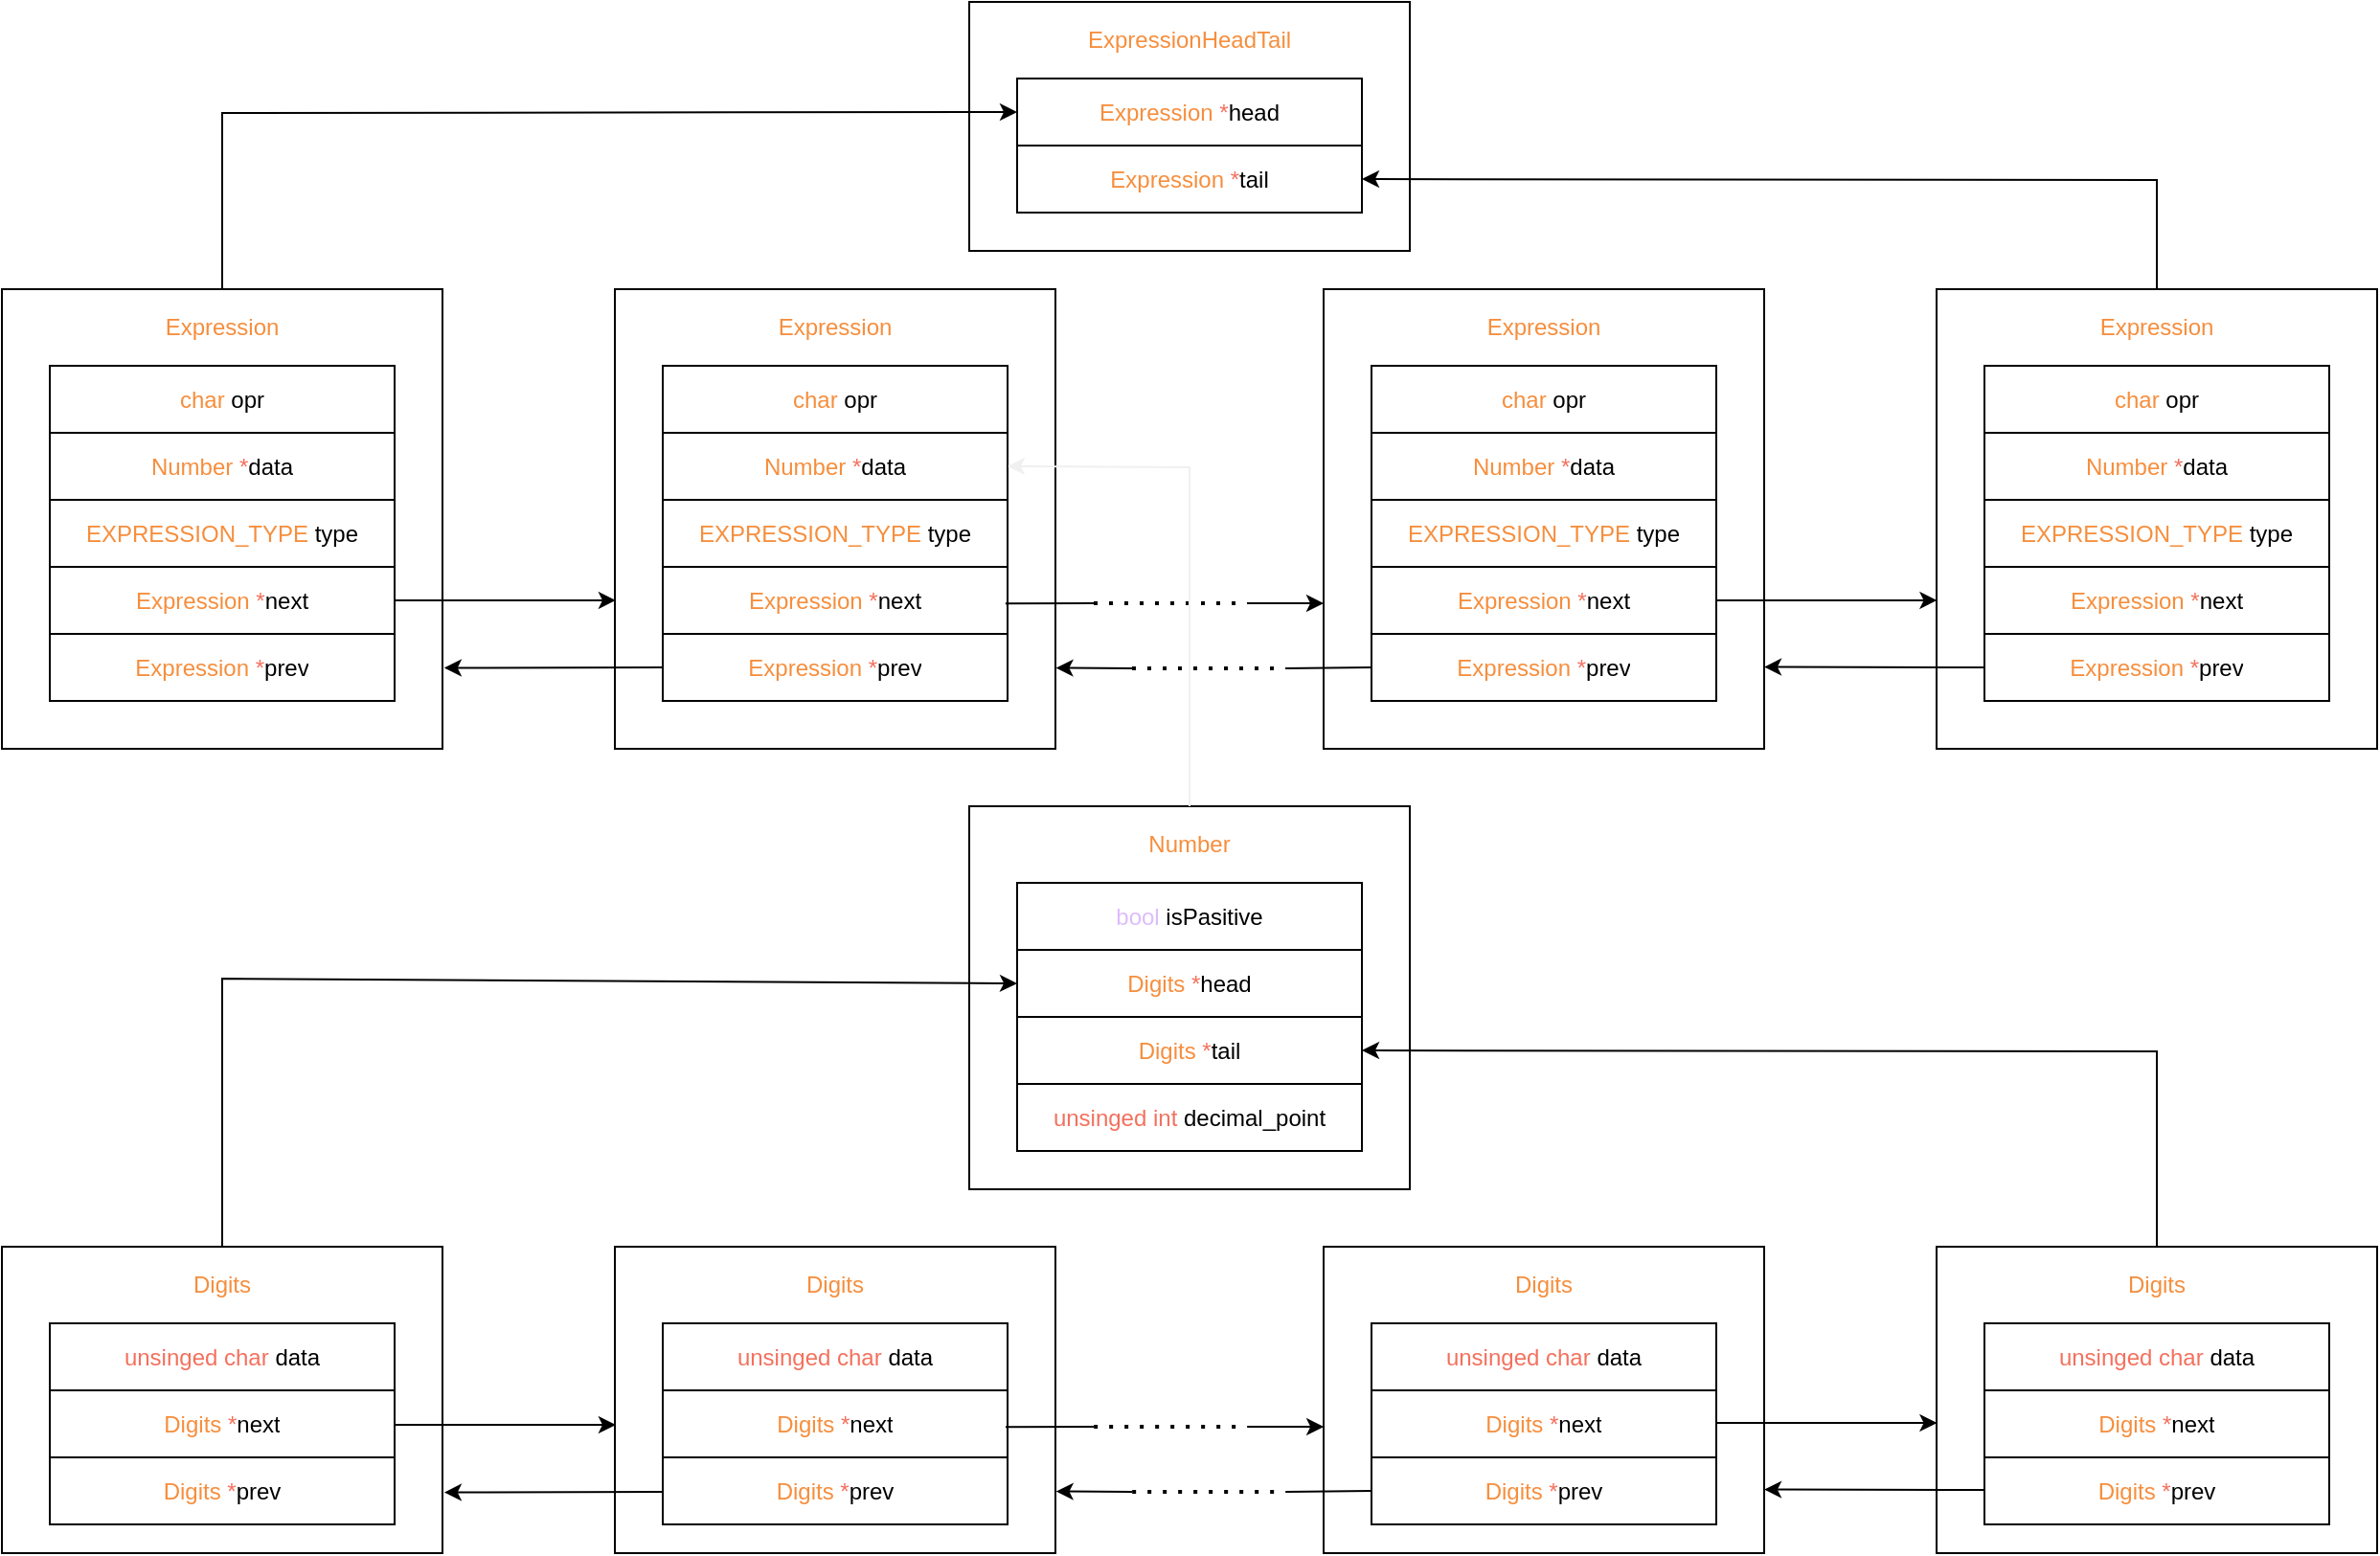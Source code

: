 <mxfile>
    <diagram id="qFzwmWtZi2TqSin0rDPX" name="Page-1">
        <mxGraphModel dx="1638" dy="3586" grid="1" gridSize="10" guides="1" tooltips="1" connect="1" arrows="1" fold="1" page="1" pageScale="1" pageWidth="1600" pageHeight="900" math="0" shadow="0">
            <root>
                <mxCell id="0"/>
                <mxCell id="1" parent="0"/>
                <mxCell id="37" value="" style="group" vertex="1" connectable="0" parent="1">
                    <mxGeometry x="685" y="-1760" width="230" height="130" as="geometry"/>
                </mxCell>
                <mxCell id="2" value="" style="rounded=0;whiteSpace=wrap;html=1;" parent="37" vertex="1">
                    <mxGeometry width="230" height="130" as="geometry"/>
                </mxCell>
                <mxCell id="3" value="&lt;font color=&quot;#f68e3d&quot;&gt;ExpressionHeadTail&lt;/font&gt;" style="text;html=1;strokeColor=none;fillColor=none;align=center;verticalAlign=middle;whiteSpace=wrap;rounded=0;" vertex="1" parent="37">
                    <mxGeometry x="95" y="10" width="40" height="20" as="geometry"/>
                </mxCell>
                <mxCell id="6" value="" style="shape=table;html=1;whiteSpace=wrap;startSize=0;container=1;collapsible=0;childLayout=tableLayout;" vertex="1" parent="37">
                    <mxGeometry x="25" y="40" width="180" height="70" as="geometry"/>
                </mxCell>
                <mxCell id="7" value="" style="shape=partialRectangle;html=1;whiteSpace=wrap;collapsible=0;dropTarget=0;pointerEvents=0;fillColor=none;top=0;left=0;bottom=0;right=0;points=[[0,0.5],[1,0.5]];portConstraint=eastwest;" vertex="1" parent="6">
                    <mxGeometry width="180" height="35" as="geometry"/>
                </mxCell>
                <mxCell id="8" value="&lt;font color=&quot;#f68e3d&quot;&gt;Expression &lt;/font&gt;&lt;font color=&quot;#f4705d&quot;&gt;*&lt;/font&gt;head" style="shape=partialRectangle;html=1;whiteSpace=wrap;connectable=0;fillColor=none;top=0;left=0;bottom=0;right=0;overflow=hidden;pointerEvents=1;" vertex="1" parent="7">
                    <mxGeometry width="180" height="35" as="geometry"/>
                </mxCell>
                <mxCell id="11" value="" style="shape=partialRectangle;html=1;whiteSpace=wrap;collapsible=0;dropTarget=0;pointerEvents=0;fillColor=none;top=0;left=0;bottom=0;right=0;points=[[0,0.5],[1,0.5]];portConstraint=eastwest;" vertex="1" parent="6">
                    <mxGeometry y="35" width="180" height="35" as="geometry"/>
                </mxCell>
                <mxCell id="12" value="&lt;font color=&quot;#f68e3d&quot;&gt;Expression &lt;/font&gt;&lt;font color=&quot;#f4705d&quot;&gt;*&lt;/font&gt;tail" style="shape=partialRectangle;html=1;whiteSpace=wrap;connectable=0;fillColor=none;top=0;left=0;bottom=0;right=0;overflow=hidden;pointerEvents=1;" vertex="1" parent="11">
                    <mxGeometry width="180" height="35" as="geometry"/>
                </mxCell>
                <mxCell id="38" value="" style="group" vertex="1" connectable="0" parent="1">
                    <mxGeometry x="500" y="-1610" width="230" height="240" as="geometry"/>
                </mxCell>
                <mxCell id="23" value="" style="rounded=0;whiteSpace=wrap;html=1;" vertex="1" parent="38">
                    <mxGeometry width="230" height="240" as="geometry"/>
                </mxCell>
                <mxCell id="24" value="&lt;font color=&quot;#f68e3d&quot;&gt;Expression&lt;/font&gt;" style="text;html=1;strokeColor=none;fillColor=none;align=center;verticalAlign=middle;whiteSpace=wrap;rounded=0;" vertex="1" parent="38">
                    <mxGeometry x="95" y="10" width="40" height="20" as="geometry"/>
                </mxCell>
                <mxCell id="25" value="" style="shape=table;html=1;whiteSpace=wrap;startSize=0;container=1;collapsible=0;childLayout=tableLayout;" vertex="1" parent="38">
                    <mxGeometry x="25" y="40" width="180" height="175" as="geometry"/>
                </mxCell>
                <mxCell id="26" value="" style="shape=partialRectangle;html=1;whiteSpace=wrap;collapsible=0;dropTarget=0;pointerEvents=0;fillColor=none;top=0;left=0;bottom=0;right=0;points=[[0,0.5],[1,0.5]];portConstraint=eastwest;" vertex="1" parent="25">
                    <mxGeometry width="180" height="35" as="geometry"/>
                </mxCell>
                <mxCell id="27" value="&lt;font color=&quot;#f68e3d&quot;&gt;char&amp;nbsp;&lt;/font&gt;opr" style="shape=partialRectangle;html=1;whiteSpace=wrap;connectable=0;fillColor=none;top=0;left=0;bottom=0;right=0;overflow=hidden;pointerEvents=1;" vertex="1" parent="26">
                    <mxGeometry width="180" height="35" as="geometry"/>
                </mxCell>
                <mxCell id="28" value="" style="shape=partialRectangle;html=1;whiteSpace=wrap;collapsible=0;dropTarget=0;pointerEvents=0;fillColor=none;top=0;left=0;bottom=0;right=0;points=[[0,0.5],[1,0.5]];portConstraint=eastwest;" vertex="1" parent="25">
                    <mxGeometry y="35" width="180" height="35" as="geometry"/>
                </mxCell>
                <mxCell id="29" value="&lt;font color=&quot;#f68e3d&quot;&gt;Number&amp;nbsp;&lt;/font&gt;&lt;font color=&quot;#f4705d&quot;&gt;*&lt;/font&gt;data" style="shape=partialRectangle;html=1;whiteSpace=wrap;connectable=0;fillColor=none;top=0;left=0;bottom=0;right=0;overflow=hidden;pointerEvents=1;" vertex="1" parent="28">
                    <mxGeometry width="180" height="35" as="geometry"/>
                </mxCell>
                <mxCell id="30" style="shape=partialRectangle;html=1;whiteSpace=wrap;collapsible=0;dropTarget=0;pointerEvents=0;fillColor=none;top=0;left=0;bottom=0;right=0;points=[[0,0.5],[1,0.5]];portConstraint=eastwest;" vertex="1" parent="25">
                    <mxGeometry y="70" width="180" height="35" as="geometry"/>
                </mxCell>
                <mxCell id="31" value="&lt;font color=&quot;#f68e3d&quot;&gt;EXPRESSION_TYPE&amp;nbsp;&lt;/font&gt;&lt;span&gt;type&lt;/span&gt;" style="shape=partialRectangle;html=1;whiteSpace=wrap;connectable=0;fillColor=none;top=0;left=0;bottom=0;right=0;overflow=hidden;pointerEvents=1;" vertex="1" parent="30">
                    <mxGeometry width="180" height="35" as="geometry"/>
                </mxCell>
                <mxCell id="32" style="shape=partialRectangle;html=1;whiteSpace=wrap;collapsible=0;dropTarget=0;pointerEvents=0;fillColor=none;top=0;left=0;bottom=0;right=0;points=[[0,0.5],[1,0.5]];portConstraint=eastwest;" vertex="1" parent="25">
                    <mxGeometry y="105" width="180" height="35" as="geometry"/>
                </mxCell>
                <mxCell id="33" value="&lt;span style=&quot;color: rgb(246 , 142 , 61)&quot;&gt;Expression&amp;nbsp;&lt;/span&gt;&lt;font color=&quot;#f4705d&quot;&gt;*&lt;/font&gt;next" style="shape=partialRectangle;html=1;whiteSpace=wrap;connectable=0;fillColor=none;top=0;left=0;bottom=0;right=0;overflow=hidden;pointerEvents=1;" vertex="1" parent="32">
                    <mxGeometry width="180" height="35" as="geometry"/>
                </mxCell>
                <mxCell id="34" style="shape=partialRectangle;html=1;whiteSpace=wrap;collapsible=0;dropTarget=0;pointerEvents=0;fillColor=none;top=0;left=0;bottom=0;right=0;points=[[0,0.5],[1,0.5]];portConstraint=eastwest;" vertex="1" parent="25">
                    <mxGeometry y="140" width="180" height="35" as="geometry"/>
                </mxCell>
                <mxCell id="35" value="&lt;font color=&quot;#f68e3d&quot;&gt;Expression&amp;nbsp;&lt;/font&gt;&lt;font color=&quot;#f4705d&quot;&gt;*&lt;/font&gt;&lt;span&gt;prev&lt;/span&gt;" style="shape=partialRectangle;html=1;whiteSpace=wrap;connectable=0;fillColor=none;top=0;left=0;bottom=0;right=0;overflow=hidden;pointerEvents=1;" vertex="1" parent="34">
                    <mxGeometry width="180" height="35" as="geometry"/>
                </mxCell>
                <mxCell id="39" value="" style="group" vertex="1" connectable="0" parent="1">
                    <mxGeometry x="180" y="-1610" width="230" height="240" as="geometry"/>
                </mxCell>
                <mxCell id="40" value="" style="rounded=0;whiteSpace=wrap;html=1;" vertex="1" parent="39">
                    <mxGeometry width="230" height="240" as="geometry"/>
                </mxCell>
                <mxCell id="41" value="&lt;font color=&quot;#f68e3d&quot;&gt;Expression&lt;/font&gt;" style="text;html=1;strokeColor=none;fillColor=none;align=center;verticalAlign=middle;whiteSpace=wrap;rounded=0;" vertex="1" parent="39">
                    <mxGeometry x="95" y="10" width="40" height="20" as="geometry"/>
                </mxCell>
                <mxCell id="42" value="" style="shape=table;html=1;whiteSpace=wrap;startSize=0;container=1;collapsible=0;childLayout=tableLayout;" vertex="1" parent="39">
                    <mxGeometry x="25" y="40" width="180" height="175" as="geometry"/>
                </mxCell>
                <mxCell id="43" value="" style="shape=partialRectangle;html=1;whiteSpace=wrap;collapsible=0;dropTarget=0;pointerEvents=0;fillColor=none;top=0;left=0;bottom=0;right=0;points=[[0,0.5],[1,0.5]];portConstraint=eastwest;" vertex="1" parent="42">
                    <mxGeometry width="180" height="35" as="geometry"/>
                </mxCell>
                <mxCell id="44" value="&lt;font color=&quot;#f68e3d&quot;&gt;char&amp;nbsp;&lt;/font&gt;opr" style="shape=partialRectangle;html=1;whiteSpace=wrap;connectable=0;fillColor=none;top=0;left=0;bottom=0;right=0;overflow=hidden;pointerEvents=1;" vertex="1" parent="43">
                    <mxGeometry width="180" height="35" as="geometry"/>
                </mxCell>
                <mxCell id="45" value="" style="shape=partialRectangle;html=1;whiteSpace=wrap;collapsible=0;dropTarget=0;pointerEvents=0;fillColor=none;top=0;left=0;bottom=0;right=0;points=[[0,0.5],[1,0.5]];portConstraint=eastwest;" vertex="1" parent="42">
                    <mxGeometry y="35" width="180" height="35" as="geometry"/>
                </mxCell>
                <mxCell id="46" value="&lt;font color=&quot;#f68e3d&quot;&gt;Number&amp;nbsp;&lt;/font&gt;&lt;font color=&quot;#f4705d&quot;&gt;*&lt;/font&gt;data" style="shape=partialRectangle;html=1;whiteSpace=wrap;connectable=0;fillColor=none;top=0;left=0;bottom=0;right=0;overflow=hidden;pointerEvents=1;" vertex="1" parent="45">
                    <mxGeometry width="180" height="35" as="geometry"/>
                </mxCell>
                <mxCell id="47" style="shape=partialRectangle;html=1;whiteSpace=wrap;collapsible=0;dropTarget=0;pointerEvents=0;fillColor=none;top=0;left=0;bottom=0;right=0;points=[[0,0.5],[1,0.5]];portConstraint=eastwest;" vertex="1" parent="42">
                    <mxGeometry y="70" width="180" height="35" as="geometry"/>
                </mxCell>
                <mxCell id="48" value="&lt;font color=&quot;#f68e3d&quot;&gt;EXPRESSION_TYPE&amp;nbsp;&lt;/font&gt;&lt;span&gt;type&lt;/span&gt;" style="shape=partialRectangle;html=1;whiteSpace=wrap;connectable=0;fillColor=none;top=0;left=0;bottom=0;right=0;overflow=hidden;pointerEvents=1;" vertex="1" parent="47">
                    <mxGeometry width="180" height="35" as="geometry"/>
                </mxCell>
                <mxCell id="49" style="shape=partialRectangle;html=1;whiteSpace=wrap;collapsible=0;dropTarget=0;pointerEvents=0;fillColor=none;top=0;left=0;bottom=0;right=0;points=[[0,0.5],[1,0.5]];portConstraint=eastwest;" vertex="1" parent="42">
                    <mxGeometry y="105" width="180" height="35" as="geometry"/>
                </mxCell>
                <mxCell id="50" value="&lt;span style=&quot;color: rgb(246 , 142 , 61)&quot;&gt;Expression&amp;nbsp;&lt;/span&gt;&lt;font color=&quot;#f4705d&quot;&gt;*&lt;/font&gt;next" style="shape=partialRectangle;html=1;whiteSpace=wrap;connectable=0;fillColor=none;top=0;left=0;bottom=0;right=0;overflow=hidden;pointerEvents=1;" vertex="1" parent="49">
                    <mxGeometry width="180" height="35" as="geometry"/>
                </mxCell>
                <mxCell id="51" style="shape=partialRectangle;html=1;whiteSpace=wrap;collapsible=0;dropTarget=0;pointerEvents=0;fillColor=none;top=0;left=0;bottom=0;right=0;points=[[0,0.5],[1,0.5]];portConstraint=eastwest;" vertex="1" parent="42">
                    <mxGeometry y="140" width="180" height="35" as="geometry"/>
                </mxCell>
                <mxCell id="52" value="&lt;font color=&quot;#f68e3d&quot;&gt;Expression&amp;nbsp;&lt;/font&gt;&lt;font color=&quot;#f4705d&quot;&gt;*&lt;/font&gt;&lt;span&gt;prev&lt;/span&gt;" style="shape=partialRectangle;html=1;whiteSpace=wrap;connectable=0;fillColor=none;top=0;left=0;bottom=0;right=0;overflow=hidden;pointerEvents=1;" vertex="1" parent="51">
                    <mxGeometry width="180" height="35" as="geometry"/>
                </mxCell>
                <mxCell id="81" value="" style="group" vertex="1" connectable="0" parent="1">
                    <mxGeometry x="1190" y="-1610" width="230" height="240" as="geometry"/>
                </mxCell>
                <mxCell id="82" value="" style="rounded=0;whiteSpace=wrap;html=1;" vertex="1" parent="81">
                    <mxGeometry width="230" height="240" as="geometry"/>
                </mxCell>
                <mxCell id="83" value="&lt;font color=&quot;#f68e3d&quot;&gt;Expression&lt;/font&gt;" style="text;html=1;strokeColor=none;fillColor=none;align=center;verticalAlign=middle;whiteSpace=wrap;rounded=0;" vertex="1" parent="81">
                    <mxGeometry x="95" y="10" width="40" height="20" as="geometry"/>
                </mxCell>
                <mxCell id="84" value="" style="shape=table;html=1;whiteSpace=wrap;startSize=0;container=1;collapsible=0;childLayout=tableLayout;" vertex="1" parent="81">
                    <mxGeometry x="25" y="40" width="180" height="175" as="geometry"/>
                </mxCell>
                <mxCell id="85" value="" style="shape=partialRectangle;html=1;whiteSpace=wrap;collapsible=0;dropTarget=0;pointerEvents=0;fillColor=none;top=0;left=0;bottom=0;right=0;points=[[0,0.5],[1,0.5]];portConstraint=eastwest;" vertex="1" parent="84">
                    <mxGeometry width="180" height="35" as="geometry"/>
                </mxCell>
                <mxCell id="86" value="&lt;font color=&quot;#f68e3d&quot;&gt;char&amp;nbsp;&lt;/font&gt;opr" style="shape=partialRectangle;html=1;whiteSpace=wrap;connectable=0;fillColor=none;top=0;left=0;bottom=0;right=0;overflow=hidden;pointerEvents=1;" vertex="1" parent="85">
                    <mxGeometry width="180" height="35" as="geometry"/>
                </mxCell>
                <mxCell id="87" value="" style="shape=partialRectangle;html=1;whiteSpace=wrap;collapsible=0;dropTarget=0;pointerEvents=0;fillColor=none;top=0;left=0;bottom=0;right=0;points=[[0,0.5],[1,0.5]];portConstraint=eastwest;" vertex="1" parent="84">
                    <mxGeometry y="35" width="180" height="35" as="geometry"/>
                </mxCell>
                <mxCell id="88" value="&lt;font color=&quot;#f68e3d&quot;&gt;Number&amp;nbsp;&lt;/font&gt;&lt;font color=&quot;#f4705d&quot;&gt;*&lt;/font&gt;data" style="shape=partialRectangle;html=1;whiteSpace=wrap;connectable=0;fillColor=none;top=0;left=0;bottom=0;right=0;overflow=hidden;pointerEvents=1;" vertex="1" parent="87">
                    <mxGeometry width="180" height="35" as="geometry"/>
                </mxCell>
                <mxCell id="89" style="shape=partialRectangle;html=1;whiteSpace=wrap;collapsible=0;dropTarget=0;pointerEvents=0;fillColor=none;top=0;left=0;bottom=0;right=0;points=[[0,0.5],[1,0.5]];portConstraint=eastwest;" vertex="1" parent="84">
                    <mxGeometry y="70" width="180" height="35" as="geometry"/>
                </mxCell>
                <mxCell id="90" value="&lt;font color=&quot;#f68e3d&quot;&gt;EXPRESSION_TYPE&amp;nbsp;&lt;/font&gt;&lt;span&gt;type&lt;/span&gt;" style="shape=partialRectangle;html=1;whiteSpace=wrap;connectable=0;fillColor=none;top=0;left=0;bottom=0;right=0;overflow=hidden;pointerEvents=1;" vertex="1" parent="89">
                    <mxGeometry width="180" height="35" as="geometry"/>
                </mxCell>
                <mxCell id="91" style="shape=partialRectangle;html=1;whiteSpace=wrap;collapsible=0;dropTarget=0;pointerEvents=0;fillColor=none;top=0;left=0;bottom=0;right=0;points=[[0,0.5],[1,0.5]];portConstraint=eastwest;" vertex="1" parent="84">
                    <mxGeometry y="105" width="180" height="35" as="geometry"/>
                </mxCell>
                <mxCell id="92" value="&lt;span style=&quot;color: rgb(246 , 142 , 61)&quot;&gt;Expression&amp;nbsp;&lt;/span&gt;&lt;font color=&quot;#f4705d&quot;&gt;*&lt;/font&gt;next" style="shape=partialRectangle;html=1;whiteSpace=wrap;connectable=0;fillColor=none;top=0;left=0;bottom=0;right=0;overflow=hidden;pointerEvents=1;" vertex="1" parent="91">
                    <mxGeometry width="180" height="35" as="geometry"/>
                </mxCell>
                <mxCell id="93" style="shape=partialRectangle;html=1;whiteSpace=wrap;collapsible=0;dropTarget=0;pointerEvents=0;fillColor=none;top=0;left=0;bottom=0;right=0;points=[[0,0.5],[1,0.5]];portConstraint=eastwest;" vertex="1" parent="84">
                    <mxGeometry y="140" width="180" height="35" as="geometry"/>
                </mxCell>
                <mxCell id="94" value="&lt;font color=&quot;#f68e3d&quot;&gt;Expression&amp;nbsp;&lt;/font&gt;&lt;font color=&quot;#f4705d&quot;&gt;*&lt;/font&gt;&lt;span&gt;prev&lt;/span&gt;" style="shape=partialRectangle;html=1;whiteSpace=wrap;connectable=0;fillColor=none;top=0;left=0;bottom=0;right=0;overflow=hidden;pointerEvents=1;" vertex="1" parent="93">
                    <mxGeometry width="180" height="35" as="geometry"/>
                </mxCell>
                <mxCell id="95" value="" style="group" vertex="1" connectable="0" parent="1">
                    <mxGeometry x="870" y="-1610" width="230" height="240" as="geometry"/>
                </mxCell>
                <mxCell id="96" value="" style="rounded=0;whiteSpace=wrap;html=1;" vertex="1" parent="95">
                    <mxGeometry width="230" height="240" as="geometry"/>
                </mxCell>
                <mxCell id="97" value="&lt;font color=&quot;#f68e3d&quot;&gt;Expression&lt;/font&gt;" style="text;html=1;strokeColor=none;fillColor=none;align=center;verticalAlign=middle;whiteSpace=wrap;rounded=0;" vertex="1" parent="95">
                    <mxGeometry x="95" y="10" width="40" height="20" as="geometry"/>
                </mxCell>
                <mxCell id="98" value="" style="shape=table;html=1;whiteSpace=wrap;startSize=0;container=1;collapsible=0;childLayout=tableLayout;" vertex="1" parent="95">
                    <mxGeometry x="25" y="40" width="180" height="175" as="geometry"/>
                </mxCell>
                <mxCell id="99" value="" style="shape=partialRectangle;html=1;whiteSpace=wrap;collapsible=0;dropTarget=0;pointerEvents=0;fillColor=none;top=0;left=0;bottom=0;right=0;points=[[0,0.5],[1,0.5]];portConstraint=eastwest;" vertex="1" parent="98">
                    <mxGeometry width="180" height="35" as="geometry"/>
                </mxCell>
                <mxCell id="100" value="&lt;font color=&quot;#f68e3d&quot;&gt;char&amp;nbsp;&lt;/font&gt;opr" style="shape=partialRectangle;html=1;whiteSpace=wrap;connectable=0;fillColor=none;top=0;left=0;bottom=0;right=0;overflow=hidden;pointerEvents=1;" vertex="1" parent="99">
                    <mxGeometry width="180" height="35" as="geometry"/>
                </mxCell>
                <mxCell id="101" value="" style="shape=partialRectangle;html=1;whiteSpace=wrap;collapsible=0;dropTarget=0;pointerEvents=0;fillColor=none;top=0;left=0;bottom=0;right=0;points=[[0,0.5],[1,0.5]];portConstraint=eastwest;" vertex="1" parent="98">
                    <mxGeometry y="35" width="180" height="35" as="geometry"/>
                </mxCell>
                <mxCell id="102" value="&lt;font color=&quot;#f68e3d&quot;&gt;Number&amp;nbsp;&lt;/font&gt;&lt;font color=&quot;#f4705d&quot;&gt;*&lt;/font&gt;data" style="shape=partialRectangle;html=1;whiteSpace=wrap;connectable=0;fillColor=none;top=0;left=0;bottom=0;right=0;overflow=hidden;pointerEvents=1;" vertex="1" parent="101">
                    <mxGeometry width="180" height="35" as="geometry"/>
                </mxCell>
                <mxCell id="103" style="shape=partialRectangle;html=1;whiteSpace=wrap;collapsible=0;dropTarget=0;pointerEvents=0;fillColor=none;top=0;left=0;bottom=0;right=0;points=[[0,0.5],[1,0.5]];portConstraint=eastwest;" vertex="1" parent="98">
                    <mxGeometry y="70" width="180" height="35" as="geometry"/>
                </mxCell>
                <mxCell id="104" value="&lt;font color=&quot;#f68e3d&quot;&gt;EXPRESSION_TYPE&amp;nbsp;&lt;/font&gt;&lt;span&gt;type&lt;/span&gt;" style="shape=partialRectangle;html=1;whiteSpace=wrap;connectable=0;fillColor=none;top=0;left=0;bottom=0;right=0;overflow=hidden;pointerEvents=1;" vertex="1" parent="103">
                    <mxGeometry width="180" height="35" as="geometry"/>
                </mxCell>
                <mxCell id="105" style="shape=partialRectangle;html=1;whiteSpace=wrap;collapsible=0;dropTarget=0;pointerEvents=0;fillColor=none;top=0;left=0;bottom=0;right=0;points=[[0,0.5],[1,0.5]];portConstraint=eastwest;" vertex="1" parent="98">
                    <mxGeometry y="105" width="180" height="35" as="geometry"/>
                </mxCell>
                <mxCell id="106" value="&lt;span style=&quot;color: rgb(246 , 142 , 61)&quot;&gt;Expression&amp;nbsp;&lt;/span&gt;&lt;font color=&quot;#f4705d&quot;&gt;*&lt;/font&gt;next" style="shape=partialRectangle;html=1;whiteSpace=wrap;connectable=0;fillColor=none;top=0;left=0;bottom=0;right=0;overflow=hidden;pointerEvents=1;" vertex="1" parent="105">
                    <mxGeometry width="180" height="35" as="geometry"/>
                </mxCell>
                <mxCell id="107" style="shape=partialRectangle;html=1;whiteSpace=wrap;collapsible=0;dropTarget=0;pointerEvents=0;fillColor=none;top=0;left=0;bottom=0;right=0;points=[[0,0.5],[1,0.5]];portConstraint=eastwest;" vertex="1" parent="98">
                    <mxGeometry y="140" width="180" height="35" as="geometry"/>
                </mxCell>
                <mxCell id="108" value="&lt;font color=&quot;#f68e3d&quot;&gt;Expression&amp;nbsp;&lt;/font&gt;&lt;font color=&quot;#f4705d&quot;&gt;*&lt;/font&gt;&lt;span&gt;prev&lt;/span&gt;" style="shape=partialRectangle;html=1;whiteSpace=wrap;connectable=0;fillColor=none;top=0;left=0;bottom=0;right=0;overflow=hidden;pointerEvents=1;" vertex="1" parent="107">
                    <mxGeometry width="180" height="35" as="geometry"/>
                </mxCell>
                <mxCell id="110" value="" style="endArrow=classic;html=1;exitX=1;exitY=0.5;exitDx=0;exitDy=0;entryX=0.002;entryY=0.677;entryDx=0;entryDy=0;entryPerimeter=0;" edge="1" parent="1" source="49" target="23">
                    <mxGeometry width="50" height="50" relative="1" as="geometry">
                        <mxPoint x="520" y="-1590" as="sourcePoint"/>
                        <mxPoint x="470" y="-1447" as="targetPoint"/>
                    </mxGeometry>
                </mxCell>
                <mxCell id="111" value="" style="endArrow=classic;html=1;entryX=0.002;entryY=0.677;entryDx=0;entryDy=0;entryPerimeter=0;" edge="1" parent="1">
                    <mxGeometry width="50" height="50" relative="1" as="geometry">
                        <mxPoint x="830" y="-1446" as="sourcePoint"/>
                        <mxPoint x="870" y="-1446" as="targetPoint"/>
                    </mxGeometry>
                </mxCell>
                <mxCell id="112" value="" style="endArrow=none;html=1;exitX=0.994;exitY=0.546;exitDx=0;exitDy=0;exitPerimeter=0;" edge="1" parent="1" source="32">
                    <mxGeometry width="50" height="50" relative="1" as="geometry">
                        <mxPoint x="740" y="-1410" as="sourcePoint"/>
                        <mxPoint x="750" y="-1446" as="targetPoint"/>
                    </mxGeometry>
                </mxCell>
                <mxCell id="113" value="" style="endArrow=none;dashed=1;html=1;dashPattern=1 3;strokeWidth=2;" edge="1" parent="1">
                    <mxGeometry width="50" height="50" relative="1" as="geometry">
                        <mxPoint x="750" y="-1446" as="sourcePoint"/>
                        <mxPoint x="830" y="-1446" as="targetPoint"/>
                    </mxGeometry>
                </mxCell>
                <mxCell id="114" value="" style="endArrow=classic;html=1;entryX=0.001;entryY=0.677;entryDx=0;entryDy=0;entryPerimeter=0;" edge="1" parent="1" source="105" target="82">
                    <mxGeometry width="50" height="50" relative="1" as="geometry">
                        <mxPoint x="840" y="-1436" as="sourcePoint"/>
                        <mxPoint x="880" y="-1436" as="targetPoint"/>
                    </mxGeometry>
                </mxCell>
                <mxCell id="115" value="" style="endArrow=classic;html=1;entryX=1;entryY=0.822;entryDx=0;entryDy=0;entryPerimeter=0;exitX=0;exitY=0.5;exitDx=0;exitDy=0;" edge="1" parent="1" source="93" target="96">
                    <mxGeometry width="50" height="50" relative="1" as="geometry">
                        <mxPoint x="1085" y="-1437.509" as="sourcePoint"/>
                        <mxPoint x="1200.23" y="-1437.52" as="targetPoint"/>
                    </mxGeometry>
                </mxCell>
                <mxCell id="121" value="" style="endArrow=classic;html=1;entryX=1.001;entryY=0.824;entryDx=0;entryDy=0;entryPerimeter=0;" edge="1" parent="1" target="23">
                    <mxGeometry width="50" height="50" relative="1" as="geometry">
                        <mxPoint x="770" y="-1412" as="sourcePoint"/>
                        <mxPoint x="760" y="-1392" as="targetPoint"/>
                    </mxGeometry>
                </mxCell>
                <mxCell id="122" value="" style="endArrow=none;html=1;exitX=0;exitY=0.5;exitDx=0;exitDy=0;" edge="1" parent="1" source="107">
                    <mxGeometry width="50" height="50" relative="1" as="geometry">
                        <mxPoint x="713.92" y="-1435.89" as="sourcePoint"/>
                        <mxPoint x="850" y="-1412" as="targetPoint"/>
                    </mxGeometry>
                </mxCell>
                <mxCell id="123" value="" style="endArrow=none;dashed=1;html=1;dashPattern=1 3;strokeWidth=2;" edge="1" parent="1">
                    <mxGeometry width="50" height="50" relative="1" as="geometry">
                        <mxPoint x="770" y="-1412" as="sourcePoint"/>
                        <mxPoint x="850" y="-1412" as="targetPoint"/>
                    </mxGeometry>
                </mxCell>
                <mxCell id="124" value="" style="endArrow=classic;html=1;exitX=0;exitY=0.5;exitDx=0;exitDy=0;entryX=1.004;entryY=0.824;entryDx=0;entryDy=0;entryPerimeter=0;" edge="1" parent="1" source="34" target="40">
                    <mxGeometry width="50" height="50" relative="1" as="geometry">
                        <mxPoint x="395" y="-1437.5" as="sourcePoint"/>
                        <mxPoint x="510.46" y="-1437.52" as="targetPoint"/>
                    </mxGeometry>
                </mxCell>
                <mxCell id="125" value="" style="endArrow=classic;html=1;entryX=0;entryY=0.5;entryDx=0;entryDy=0;exitX=0.5;exitY=0;exitDx=0;exitDy=0;rounded=0;" edge="1" parent="1" source="40" target="7">
                    <mxGeometry width="50" height="50" relative="1" as="geometry">
                        <mxPoint x="530" y="-1610" as="sourcePoint"/>
                        <mxPoint x="580" y="-1660" as="targetPoint"/>
                        <Array as="points">
                            <mxPoint x="295" y="-1702"/>
                        </Array>
                    </mxGeometry>
                </mxCell>
                <mxCell id="127" value="" style="endArrow=classic;html=1;entryX=1;entryY=0.5;entryDx=0;entryDy=0;exitX=0.5;exitY=0;exitDx=0;exitDy=0;rounded=0;" edge="1" parent="1" source="82" target="11">
                    <mxGeometry width="50" height="50" relative="1" as="geometry">
                        <mxPoint x="1270" y="-1597.5" as="sourcePoint"/>
                        <mxPoint x="1685" y="-1710" as="targetPoint"/>
                        <Array as="points">
                            <mxPoint x="1305" y="-1667"/>
                        </Array>
                    </mxGeometry>
                </mxCell>
                <mxCell id="142" value="" style="group" vertex="1" connectable="0" parent="1">
                    <mxGeometry x="685" y="-1340" width="230" height="200" as="geometry"/>
                </mxCell>
                <mxCell id="129" value="" style="rounded=0;whiteSpace=wrap;html=1;container=0;" vertex="1" parent="142">
                    <mxGeometry width="230" height="200" as="geometry"/>
                </mxCell>
                <mxCell id="130" value="&lt;font color=&quot;#f68e3d&quot;&gt;Number&lt;/font&gt;" style="text;html=1;strokeColor=none;fillColor=none;align=center;verticalAlign=middle;whiteSpace=wrap;rounded=0;container=0;" vertex="1" parent="142">
                    <mxGeometry x="95" y="10" width="40" height="20" as="geometry"/>
                </mxCell>
                <mxCell id="131" value="" style="shape=table;html=1;whiteSpace=wrap;startSize=0;container=1;collapsible=0;childLayout=tableLayout;" vertex="1" parent="142">
                    <mxGeometry x="25" y="40" width="180" height="140" as="geometry"/>
                </mxCell>
                <mxCell id="132" value="" style="shape=partialRectangle;html=1;whiteSpace=wrap;collapsible=0;dropTarget=0;pointerEvents=0;fillColor=none;top=0;left=0;bottom=0;right=0;points=[[0,0.5],[1,0.5]];portConstraint=eastwest;" vertex="1" parent="131">
                    <mxGeometry width="180" height="35" as="geometry"/>
                </mxCell>
                <mxCell id="133" value="&lt;font color=&quot;#dcbdfb&quot;&gt;bool&lt;/font&gt;&lt;font color=&quot;#f68e3d&quot;&gt;&amp;nbsp;&lt;/font&gt;isPasitive" style="shape=partialRectangle;html=1;whiteSpace=wrap;connectable=0;fillColor=none;top=0;left=0;bottom=0;right=0;overflow=hidden;pointerEvents=1;container=0;" vertex="1" parent="132">
                    <mxGeometry width="180" height="35" as="geometry"/>
                </mxCell>
                <mxCell id="134" value="" style="shape=partialRectangle;html=1;whiteSpace=wrap;collapsible=0;dropTarget=0;pointerEvents=0;fillColor=none;top=0;left=0;bottom=0;right=0;points=[[0,0.5],[1,0.5]];portConstraint=eastwest;" vertex="1" parent="131">
                    <mxGeometry y="35" width="180" height="35" as="geometry"/>
                </mxCell>
                <mxCell id="135" value="&lt;font color=&quot;#f68e3d&quot;&gt;Digits&amp;nbsp;&lt;/font&gt;&lt;font color=&quot;#f4705d&quot;&gt;*&lt;/font&gt;head" style="shape=partialRectangle;html=1;whiteSpace=wrap;connectable=0;fillColor=none;top=0;left=0;bottom=0;right=0;overflow=hidden;pointerEvents=1;container=0;" vertex="1" parent="134">
                    <mxGeometry width="180" height="35" as="geometry"/>
                </mxCell>
                <mxCell id="136" style="shape=partialRectangle;html=1;whiteSpace=wrap;collapsible=0;dropTarget=0;pointerEvents=0;fillColor=none;top=0;left=0;bottom=0;right=0;points=[[0,0.5],[1,0.5]];portConstraint=eastwest;" vertex="1" parent="131">
                    <mxGeometry y="70" width="180" height="35" as="geometry"/>
                </mxCell>
                <mxCell id="137" value="&lt;font color=&quot;#f68e3d&quot;&gt;Digits&amp;nbsp;&lt;/font&gt;&lt;font color=&quot;#f4705d&quot;&gt;*&lt;/font&gt;tail" style="shape=partialRectangle;html=1;whiteSpace=wrap;connectable=0;fillColor=none;top=0;left=0;bottom=0;right=0;overflow=hidden;pointerEvents=1;container=0;" vertex="1" parent="136">
                    <mxGeometry width="180" height="35" as="geometry"/>
                </mxCell>
                <mxCell id="138" style="shape=partialRectangle;html=1;whiteSpace=wrap;collapsible=0;dropTarget=0;pointerEvents=0;fillColor=none;top=0;left=0;bottom=0;right=0;points=[[0,0.5],[1,0.5]];portConstraint=eastwest;" vertex="1" parent="131">
                    <mxGeometry y="105" width="180" height="35" as="geometry"/>
                </mxCell>
                <mxCell id="139" value="&lt;font color=&quot;#f4705d&quot;&gt;unsinged int&lt;/font&gt;&lt;span style=&quot;color: rgb(246 , 142 , 61)&quot;&gt;&amp;nbsp;&lt;/span&gt;decimal_point" style="shape=partialRectangle;html=1;whiteSpace=wrap;connectable=0;fillColor=none;top=0;left=0;bottom=0;right=0;overflow=hidden;pointerEvents=1;container=0;" vertex="1" parent="138">
                    <mxGeometry width="180" height="35" as="geometry"/>
                </mxCell>
                <mxCell id="155" value="" style="group" vertex="1" connectable="0" parent="1">
                    <mxGeometry x="500" y="-1110" width="230" height="160" as="geometry"/>
                </mxCell>
                <mxCell id="144" value="" style="rounded=0;whiteSpace=wrap;html=1;container=0;" vertex="1" parent="155">
                    <mxGeometry width="230" height="160" as="geometry"/>
                </mxCell>
                <mxCell id="145" value="&lt;font color=&quot;#f68e3d&quot;&gt;Digits&lt;/font&gt;" style="text;html=1;strokeColor=none;fillColor=none;align=center;verticalAlign=middle;whiteSpace=wrap;rounded=0;container=0;" vertex="1" parent="155">
                    <mxGeometry x="95" y="10" width="40" height="20" as="geometry"/>
                </mxCell>
                <mxCell id="146" value="" style="shape=table;html=1;whiteSpace=wrap;startSize=0;container=1;collapsible=0;childLayout=tableLayout;" vertex="1" parent="155">
                    <mxGeometry x="25" y="40" width="180" height="105" as="geometry"/>
                </mxCell>
                <mxCell id="147" value="" style="shape=partialRectangle;html=1;whiteSpace=wrap;collapsible=0;dropTarget=0;pointerEvents=0;fillColor=none;top=0;left=0;bottom=0;right=0;points=[[0,0.5],[1,0.5]];portConstraint=eastwest;" vertex="1" parent="146">
                    <mxGeometry width="180" height="35" as="geometry"/>
                </mxCell>
                <mxCell id="148" value="&lt;font color=&quot;#f4705d&quot;&gt;unsinged char&amp;nbsp;&lt;/font&gt;data" style="shape=partialRectangle;html=1;whiteSpace=wrap;connectable=0;fillColor=none;top=0;left=0;bottom=0;right=0;overflow=hidden;pointerEvents=1;container=0;" vertex="1" parent="147">
                    <mxGeometry width="180" height="35" as="geometry"/>
                </mxCell>
                <mxCell id="149" value="" style="shape=partialRectangle;html=1;whiteSpace=wrap;collapsible=0;dropTarget=0;pointerEvents=0;fillColor=none;top=0;left=0;bottom=0;right=0;points=[[0,0.5],[1,0.5]];portConstraint=eastwest;" vertex="1" parent="146">
                    <mxGeometry y="35" width="180" height="35" as="geometry"/>
                </mxCell>
                <mxCell id="150" value="&lt;font color=&quot;#f68e3d&quot;&gt;Digits&amp;nbsp;&lt;/font&gt;&lt;font color=&quot;#f4705d&quot;&gt;*&lt;/font&gt;next" style="shape=partialRectangle;html=1;whiteSpace=wrap;connectable=0;fillColor=none;top=0;left=0;bottom=0;right=0;overflow=hidden;pointerEvents=1;container=0;" vertex="1" parent="149">
                    <mxGeometry width="180" height="35" as="geometry"/>
                </mxCell>
                <mxCell id="151" style="shape=partialRectangle;html=1;whiteSpace=wrap;collapsible=0;dropTarget=0;pointerEvents=0;fillColor=none;top=0;left=0;bottom=0;right=0;points=[[0,0.5],[1,0.5]];portConstraint=eastwest;" vertex="1" parent="146">
                    <mxGeometry y="70" width="180" height="35" as="geometry"/>
                </mxCell>
                <mxCell id="152" value="&lt;font color=&quot;#f68e3d&quot;&gt;Digits&amp;nbsp;&lt;/font&gt;&lt;font color=&quot;#f4705d&quot;&gt;*&lt;/font&gt;prev" style="shape=partialRectangle;html=1;whiteSpace=wrap;connectable=0;fillColor=none;top=0;left=0;bottom=0;right=0;overflow=hidden;pointerEvents=1;container=0;" vertex="1" parent="151">
                    <mxGeometry width="180" height="35" as="geometry"/>
                </mxCell>
                <mxCell id="156" value="" style="group" vertex="1" connectable="0" parent="1">
                    <mxGeometry x="180" y="-1110" width="230" height="160" as="geometry"/>
                </mxCell>
                <mxCell id="157" value="" style="rounded=0;whiteSpace=wrap;html=1;container=0;" vertex="1" parent="156">
                    <mxGeometry width="230" height="160" as="geometry"/>
                </mxCell>
                <mxCell id="158" value="&lt;font color=&quot;#f68e3d&quot;&gt;Digits&lt;/font&gt;" style="text;html=1;strokeColor=none;fillColor=none;align=center;verticalAlign=middle;whiteSpace=wrap;rounded=0;container=0;" vertex="1" parent="156">
                    <mxGeometry x="95" y="10" width="40" height="20" as="geometry"/>
                </mxCell>
                <mxCell id="159" value="" style="shape=table;html=1;whiteSpace=wrap;startSize=0;container=1;collapsible=0;childLayout=tableLayout;" vertex="1" parent="156">
                    <mxGeometry x="25" y="40" width="180" height="105" as="geometry"/>
                </mxCell>
                <mxCell id="160" value="" style="shape=partialRectangle;html=1;whiteSpace=wrap;collapsible=0;dropTarget=0;pointerEvents=0;fillColor=none;top=0;left=0;bottom=0;right=0;points=[[0,0.5],[1,0.5]];portConstraint=eastwest;" vertex="1" parent="159">
                    <mxGeometry width="180" height="35" as="geometry"/>
                </mxCell>
                <mxCell id="161" value="&lt;font color=&quot;#f4705d&quot;&gt;unsinged char&amp;nbsp;&lt;/font&gt;data" style="shape=partialRectangle;html=1;whiteSpace=wrap;connectable=0;fillColor=none;top=0;left=0;bottom=0;right=0;overflow=hidden;pointerEvents=1;container=0;" vertex="1" parent="160">
                    <mxGeometry width="180" height="35" as="geometry"/>
                </mxCell>
                <mxCell id="162" value="" style="shape=partialRectangle;html=1;whiteSpace=wrap;collapsible=0;dropTarget=0;pointerEvents=0;fillColor=none;top=0;left=0;bottom=0;right=0;points=[[0,0.5],[1,0.5]];portConstraint=eastwest;" vertex="1" parent="159">
                    <mxGeometry y="35" width="180" height="35" as="geometry"/>
                </mxCell>
                <mxCell id="163" value="&lt;font color=&quot;#f68e3d&quot;&gt;Digits&amp;nbsp;&lt;/font&gt;&lt;font color=&quot;#f4705d&quot;&gt;*&lt;/font&gt;next" style="shape=partialRectangle;html=1;whiteSpace=wrap;connectable=0;fillColor=none;top=0;left=0;bottom=0;right=0;overflow=hidden;pointerEvents=1;container=0;" vertex="1" parent="162">
                    <mxGeometry width="180" height="35" as="geometry"/>
                </mxCell>
                <mxCell id="164" style="shape=partialRectangle;html=1;whiteSpace=wrap;collapsible=0;dropTarget=0;pointerEvents=0;fillColor=none;top=0;left=0;bottom=0;right=0;points=[[0,0.5],[1,0.5]];portConstraint=eastwest;" vertex="1" parent="159">
                    <mxGeometry y="70" width="180" height="35" as="geometry"/>
                </mxCell>
                <mxCell id="165" value="&lt;font color=&quot;#f68e3d&quot;&gt;Digits&amp;nbsp;&lt;/font&gt;&lt;font color=&quot;#f4705d&quot;&gt;*&lt;/font&gt;prev" style="shape=partialRectangle;html=1;whiteSpace=wrap;connectable=0;fillColor=none;top=0;left=0;bottom=0;right=0;overflow=hidden;pointerEvents=1;container=0;" vertex="1" parent="164">
                    <mxGeometry width="180" height="35" as="geometry"/>
                </mxCell>
                <mxCell id="166" value="" style="group" vertex="1" connectable="0" parent="1">
                    <mxGeometry x="870" y="-1110" width="230" height="160" as="geometry"/>
                </mxCell>
                <mxCell id="167" value="" style="rounded=0;whiteSpace=wrap;html=1;container=0;" vertex="1" parent="166">
                    <mxGeometry width="230" height="160" as="geometry"/>
                </mxCell>
                <mxCell id="168" value="&lt;font color=&quot;#f68e3d&quot;&gt;Digits&lt;/font&gt;" style="text;html=1;strokeColor=none;fillColor=none;align=center;verticalAlign=middle;whiteSpace=wrap;rounded=0;container=0;" vertex="1" parent="166">
                    <mxGeometry x="95" y="10" width="40" height="20" as="geometry"/>
                </mxCell>
                <mxCell id="169" value="" style="shape=table;html=1;whiteSpace=wrap;startSize=0;container=1;collapsible=0;childLayout=tableLayout;" vertex="1" parent="166">
                    <mxGeometry x="25" y="40" width="180" height="105" as="geometry"/>
                </mxCell>
                <mxCell id="170" value="" style="shape=partialRectangle;html=1;whiteSpace=wrap;collapsible=0;dropTarget=0;pointerEvents=0;fillColor=none;top=0;left=0;bottom=0;right=0;points=[[0,0.5],[1,0.5]];portConstraint=eastwest;" vertex="1" parent="169">
                    <mxGeometry width="180" height="35" as="geometry"/>
                </mxCell>
                <mxCell id="171" value="&lt;font color=&quot;#f4705d&quot;&gt;unsinged char&amp;nbsp;&lt;/font&gt;data" style="shape=partialRectangle;html=1;whiteSpace=wrap;connectable=0;fillColor=none;top=0;left=0;bottom=0;right=0;overflow=hidden;pointerEvents=1;container=0;" vertex="1" parent="170">
                    <mxGeometry width="180" height="35" as="geometry"/>
                </mxCell>
                <mxCell id="172" value="" style="shape=partialRectangle;html=1;whiteSpace=wrap;collapsible=0;dropTarget=0;pointerEvents=0;fillColor=none;top=0;left=0;bottom=0;right=0;points=[[0,0.5],[1,0.5]];portConstraint=eastwest;" vertex="1" parent="169">
                    <mxGeometry y="35" width="180" height="35" as="geometry"/>
                </mxCell>
                <mxCell id="173" value="&lt;font color=&quot;#f68e3d&quot;&gt;Digits&amp;nbsp;&lt;/font&gt;&lt;font color=&quot;#f4705d&quot;&gt;*&lt;/font&gt;next" style="shape=partialRectangle;html=1;whiteSpace=wrap;connectable=0;fillColor=none;top=0;left=0;bottom=0;right=0;overflow=hidden;pointerEvents=1;container=0;" vertex="1" parent="172">
                    <mxGeometry width="180" height="35" as="geometry"/>
                </mxCell>
                <mxCell id="174" style="shape=partialRectangle;html=1;whiteSpace=wrap;collapsible=0;dropTarget=0;pointerEvents=0;fillColor=none;top=0;left=0;bottom=0;right=0;points=[[0,0.5],[1,0.5]];portConstraint=eastwest;" vertex="1" parent="169">
                    <mxGeometry y="70" width="180" height="35" as="geometry"/>
                </mxCell>
                <mxCell id="175" value="&lt;font color=&quot;#f68e3d&quot;&gt;Digits&amp;nbsp;&lt;/font&gt;&lt;font color=&quot;#f4705d&quot;&gt;*&lt;/font&gt;prev" style="shape=partialRectangle;html=1;whiteSpace=wrap;connectable=0;fillColor=none;top=0;left=0;bottom=0;right=0;overflow=hidden;pointerEvents=1;container=0;" vertex="1" parent="174">
                    <mxGeometry width="180" height="35" as="geometry"/>
                </mxCell>
                <mxCell id="176" value="" style="group" vertex="1" connectable="0" parent="1">
                    <mxGeometry x="1190" y="-1110" width="230" height="160" as="geometry"/>
                </mxCell>
                <mxCell id="177" value="" style="rounded=0;whiteSpace=wrap;html=1;container=0;" vertex="1" parent="176">
                    <mxGeometry width="230" height="160" as="geometry"/>
                </mxCell>
                <mxCell id="178" value="&lt;font color=&quot;#f68e3d&quot;&gt;Digits&lt;/font&gt;" style="text;html=1;strokeColor=none;fillColor=none;align=center;verticalAlign=middle;whiteSpace=wrap;rounded=0;container=0;" vertex="1" parent="176">
                    <mxGeometry x="95" y="10" width="40" height="20" as="geometry"/>
                </mxCell>
                <mxCell id="179" value="" style="shape=table;html=1;whiteSpace=wrap;startSize=0;container=1;collapsible=0;childLayout=tableLayout;" vertex="1" parent="176">
                    <mxGeometry x="25" y="40" width="180" height="105" as="geometry"/>
                </mxCell>
                <mxCell id="180" value="" style="shape=partialRectangle;html=1;whiteSpace=wrap;collapsible=0;dropTarget=0;pointerEvents=0;fillColor=none;top=0;left=0;bottom=0;right=0;points=[[0,0.5],[1,0.5]];portConstraint=eastwest;" vertex="1" parent="179">
                    <mxGeometry width="180" height="35" as="geometry"/>
                </mxCell>
                <mxCell id="181" value="&lt;font color=&quot;#f4705d&quot;&gt;unsinged char&amp;nbsp;&lt;/font&gt;data" style="shape=partialRectangle;html=1;whiteSpace=wrap;connectable=0;fillColor=none;top=0;left=0;bottom=0;right=0;overflow=hidden;pointerEvents=1;container=0;" vertex="1" parent="180">
                    <mxGeometry width="180" height="35" as="geometry"/>
                </mxCell>
                <mxCell id="182" value="" style="shape=partialRectangle;html=1;whiteSpace=wrap;collapsible=0;dropTarget=0;pointerEvents=0;fillColor=none;top=0;left=0;bottom=0;right=0;points=[[0,0.5],[1,0.5]];portConstraint=eastwest;" vertex="1" parent="179">
                    <mxGeometry y="35" width="180" height="35" as="geometry"/>
                </mxCell>
                <mxCell id="183" value="&lt;font color=&quot;#f68e3d&quot;&gt;Digits&amp;nbsp;&lt;/font&gt;&lt;font color=&quot;#f4705d&quot;&gt;*&lt;/font&gt;next" style="shape=partialRectangle;html=1;whiteSpace=wrap;connectable=0;fillColor=none;top=0;left=0;bottom=0;right=0;overflow=hidden;pointerEvents=1;container=0;" vertex="1" parent="182">
                    <mxGeometry width="180" height="35" as="geometry"/>
                </mxCell>
                <mxCell id="184" style="shape=partialRectangle;html=1;whiteSpace=wrap;collapsible=0;dropTarget=0;pointerEvents=0;fillColor=none;top=0;left=0;bottom=0;right=0;points=[[0,0.5],[1,0.5]];portConstraint=eastwest;" vertex="1" parent="179">
                    <mxGeometry y="70" width="180" height="35" as="geometry"/>
                </mxCell>
                <mxCell id="185" value="&lt;font color=&quot;#f68e3d&quot;&gt;Digits&amp;nbsp;&lt;/font&gt;&lt;font color=&quot;#f4705d&quot;&gt;*&lt;/font&gt;prev" style="shape=partialRectangle;html=1;whiteSpace=wrap;connectable=0;fillColor=none;top=0;left=0;bottom=0;right=0;overflow=hidden;pointerEvents=1;container=0;" vertex="1" parent="184">
                    <mxGeometry width="180" height="35" as="geometry"/>
                </mxCell>
                <mxCell id="186" value="" style="endArrow=classic;html=1;exitX=0;exitY=0.5;exitDx=0;exitDy=0;entryX=1.004;entryY=0.824;entryDx=0;entryDy=0;entryPerimeter=0;" edge="1" parent="1">
                    <mxGeometry width="50" height="50" relative="1" as="geometry">
                        <mxPoint x="525.0" y="-981.98" as="sourcePoint"/>
                        <mxPoint x="410.92" y="-981.72" as="targetPoint"/>
                    </mxGeometry>
                </mxCell>
                <mxCell id="187" value="" style="endArrow=classic;html=1;exitX=1;exitY=0.5;exitDx=0;exitDy=0;entryX=0.002;entryY=0.677;entryDx=0;entryDy=0;entryPerimeter=0;" edge="1" parent="1">
                    <mxGeometry width="50" height="50" relative="1" as="geometry">
                        <mxPoint x="385.0" y="-1016.98" as="sourcePoint"/>
                        <mxPoint x="500.46" y="-1017.0" as="targetPoint"/>
                    </mxGeometry>
                </mxCell>
                <mxCell id="188" value="" style="endArrow=none;dashed=1;html=1;dashPattern=1 3;strokeWidth=2;" edge="1" parent="1">
                    <mxGeometry width="50" height="50" relative="1" as="geometry">
                        <mxPoint x="750.08" y="-1016" as="sourcePoint"/>
                        <mxPoint x="830.08" y="-1016" as="targetPoint"/>
                    </mxGeometry>
                </mxCell>
                <mxCell id="189" value="" style="endArrow=none;dashed=1;html=1;dashPattern=1 3;strokeWidth=2;" edge="1" parent="1">
                    <mxGeometry width="50" height="50" relative="1" as="geometry">
                        <mxPoint x="770.08" y="-982" as="sourcePoint"/>
                        <mxPoint x="850.08" y="-982" as="targetPoint"/>
                    </mxGeometry>
                </mxCell>
                <mxCell id="190" value="" style="endArrow=none;html=1;exitX=0.994;exitY=0.546;exitDx=0;exitDy=0;exitPerimeter=0;" edge="1" parent="1">
                    <mxGeometry width="50" height="50" relative="1" as="geometry">
                        <mxPoint x="704.0" y="-1015.89" as="sourcePoint"/>
                        <mxPoint x="750.08" y="-1016" as="targetPoint"/>
                    </mxGeometry>
                </mxCell>
                <mxCell id="191" value="" style="endArrow=classic;html=1;entryX=1.001;entryY=0.824;entryDx=0;entryDy=0;entryPerimeter=0;" edge="1" parent="1">
                    <mxGeometry width="50" height="50" relative="1" as="geometry">
                        <mxPoint x="770.08" y="-982" as="sourcePoint"/>
                        <mxPoint x="730.31" y="-982.24" as="targetPoint"/>
                    </mxGeometry>
                </mxCell>
                <mxCell id="192" value="" style="endArrow=classic;html=1;entryX=0.002;entryY=0.677;entryDx=0;entryDy=0;entryPerimeter=0;" edge="1" parent="1">
                    <mxGeometry width="50" height="50" relative="1" as="geometry">
                        <mxPoint x="830.08" y="-1016" as="sourcePoint"/>
                        <mxPoint x="870.08" y="-1016" as="targetPoint"/>
                    </mxGeometry>
                </mxCell>
                <mxCell id="193" value="" style="endArrow=none;html=1;exitX=0;exitY=0.5;exitDx=0;exitDy=0;" edge="1" parent="1">
                    <mxGeometry width="50" height="50" relative="1" as="geometry">
                        <mxPoint x="895.08" y="-982.5" as="sourcePoint"/>
                        <mxPoint x="850.08" y="-982" as="targetPoint"/>
                    </mxGeometry>
                </mxCell>
                <mxCell id="194" value="" style="endArrow=classic;html=1;entryX=1;entryY=0.822;entryDx=0;entryDy=0;entryPerimeter=0;exitX=0;exitY=0.5;exitDx=0;exitDy=0;" edge="1" parent="1">
                    <mxGeometry width="50" height="50" relative="1" as="geometry">
                        <mxPoint x="1215" y="-982.98" as="sourcePoint"/>
                        <mxPoint x="1100" y="-983.2" as="targetPoint"/>
                    </mxGeometry>
                </mxCell>
                <mxCell id="195" value="" style="endArrow=classic;html=1;entryX=0.001;entryY=0.677;entryDx=0;entryDy=0;entryPerimeter=0;" edge="1" parent="1">
                    <mxGeometry width="50" height="50" relative="1" as="geometry">
                        <mxPoint x="1075" y="-1017.989" as="sourcePoint"/>
                        <mxPoint x="1190.23" y="-1018" as="targetPoint"/>
                    </mxGeometry>
                </mxCell>
                <mxCell id="196" value="" style="endArrow=classic;html=1;exitX=0.5;exitY=0;exitDx=0;exitDy=0;entryX=0;entryY=0.5;entryDx=0;entryDy=0;rounded=0;" edge="1" parent="1" source="157" target="134">
                    <mxGeometry width="50" height="50" relative="1" as="geometry">
                        <mxPoint x="620" y="-1270" as="sourcePoint"/>
                        <mxPoint x="670" y="-1320" as="targetPoint"/>
                        <Array as="points">
                            <mxPoint x="295" y="-1250"/>
                        </Array>
                    </mxGeometry>
                </mxCell>
                <mxCell id="197" value="" style="endArrow=classic;html=1;exitX=0.5;exitY=0;exitDx=0;exitDy=0;entryX=1;entryY=0.5;entryDx=0;entryDy=0;rounded=0;" edge="1" parent="1" source="177" target="136">
                    <mxGeometry width="50" height="50" relative="1" as="geometry">
                        <mxPoint x="305.0" y="-1100" as="sourcePoint"/>
                        <mxPoint x="720.0" y="-1237.5" as="targetPoint"/>
                        <Array as="points">
                            <mxPoint x="1305" y="-1212"/>
                        </Array>
                    </mxGeometry>
                </mxCell>
                <mxCell id="198" value="" style="endArrow=classic;html=1;strokeColor=#f0f0f0;exitX=0.5;exitY=0;exitDx=0;exitDy=0;entryX=1;entryY=0.5;entryDx=0;entryDy=0;rounded=0;" edge="1" parent="1" source="129" target="28">
                    <mxGeometry width="50" height="50" relative="1" as="geometry">
                        <mxPoint x="770" y="-1400" as="sourcePoint"/>
                        <mxPoint x="820" y="-1450" as="targetPoint"/>
                        <Array as="points">
                            <mxPoint x="800" y="-1517"/>
                        </Array>
                    </mxGeometry>
                </mxCell>
            </root>
        </mxGraphModel>
    </diagram>
</mxfile>